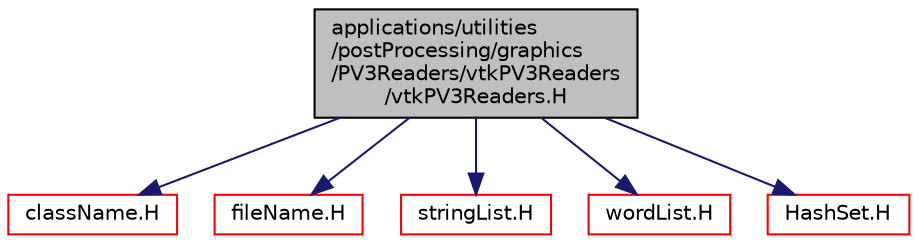digraph "applications/utilities/postProcessing/graphics/PV3Readers/vtkPV3Readers/vtkPV3Readers.H"
{
  bgcolor="transparent";
  edge [fontname="Helvetica",fontsize="10",labelfontname="Helvetica",labelfontsize="10"];
  node [fontname="Helvetica",fontsize="10",shape=record];
  Node0 [label="applications/utilities\l/postProcessing/graphics\l/PV3Readers/vtkPV3Readers\l/vtkPV3Readers.H",height=0.2,width=0.4,color="black", fillcolor="grey75", style="filled", fontcolor="black"];
  Node0 -> Node1 [color="midnightblue",fontsize="10",style="solid",fontname="Helvetica"];
  Node1 [label="className.H",height=0.2,width=0.4,color="red",URL="$a10052.html",tooltip="Macro definitions for declaring ClassName(), NamespaceName(), etc. "];
  Node0 -> Node26 [color="midnightblue",fontsize="10",style="solid",fontname="Helvetica"];
  Node26 [label="fileName.H",height=0.2,width=0.4,color="red",URL="$a13436.html"];
  Node0 -> Node28 [color="midnightblue",fontsize="10",style="solid",fontname="Helvetica"];
  Node28 [label="stringList.H",height=0.2,width=0.4,color="red",URL="$a13466.html"];
  Node0 -> Node66 [color="midnightblue",fontsize="10",style="solid",fontname="Helvetica"];
  Node66 [label="wordList.H",height=0.2,width=0.4,color="red",URL="$a13475.html"];
  Node0 -> Node67 [color="midnightblue",fontsize="10",style="solid",fontname="Helvetica"];
  Node67 [label="HashSet.H",height=0.2,width=0.4,color="red",URL="$a09173.html"];
}
